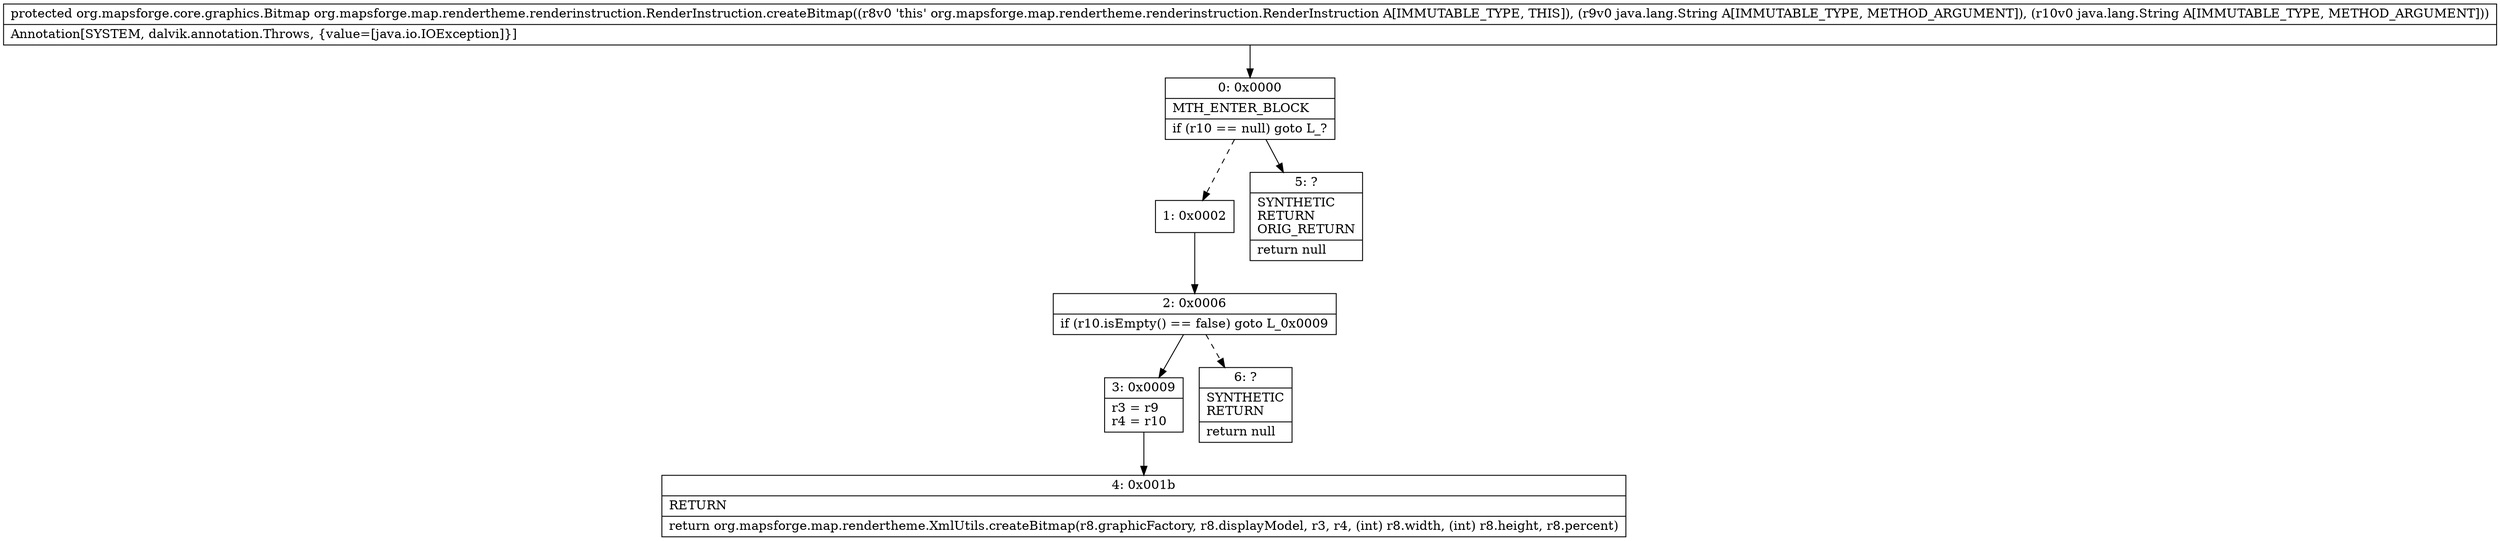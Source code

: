 digraph "CFG fororg.mapsforge.map.rendertheme.renderinstruction.RenderInstruction.createBitmap(Ljava\/lang\/String;Ljava\/lang\/String;)Lorg\/mapsforge\/core\/graphics\/Bitmap;" {
Node_0 [shape=record,label="{0\:\ 0x0000|MTH_ENTER_BLOCK\l|if (r10 == null) goto L_?\l}"];
Node_1 [shape=record,label="{1\:\ 0x0002}"];
Node_2 [shape=record,label="{2\:\ 0x0006|if (r10.isEmpty() == false) goto L_0x0009\l}"];
Node_3 [shape=record,label="{3\:\ 0x0009|r3 = r9\lr4 = r10\l}"];
Node_4 [shape=record,label="{4\:\ 0x001b|RETURN\l|return org.mapsforge.map.rendertheme.XmlUtils.createBitmap(r8.graphicFactory, r8.displayModel, r3, r4, (int) r8.width, (int) r8.height, r8.percent)\l}"];
Node_5 [shape=record,label="{5\:\ ?|SYNTHETIC\lRETURN\lORIG_RETURN\l|return null\l}"];
Node_6 [shape=record,label="{6\:\ ?|SYNTHETIC\lRETURN\l|return null\l}"];
MethodNode[shape=record,label="{protected org.mapsforge.core.graphics.Bitmap org.mapsforge.map.rendertheme.renderinstruction.RenderInstruction.createBitmap((r8v0 'this' org.mapsforge.map.rendertheme.renderinstruction.RenderInstruction A[IMMUTABLE_TYPE, THIS]), (r9v0 java.lang.String A[IMMUTABLE_TYPE, METHOD_ARGUMENT]), (r10v0 java.lang.String A[IMMUTABLE_TYPE, METHOD_ARGUMENT]))  | Annotation[SYSTEM, dalvik.annotation.Throws, \{value=[java.io.IOException]\}]\l}"];
MethodNode -> Node_0;
Node_0 -> Node_1[style=dashed];
Node_0 -> Node_5;
Node_1 -> Node_2;
Node_2 -> Node_3;
Node_2 -> Node_6[style=dashed];
Node_3 -> Node_4;
}


